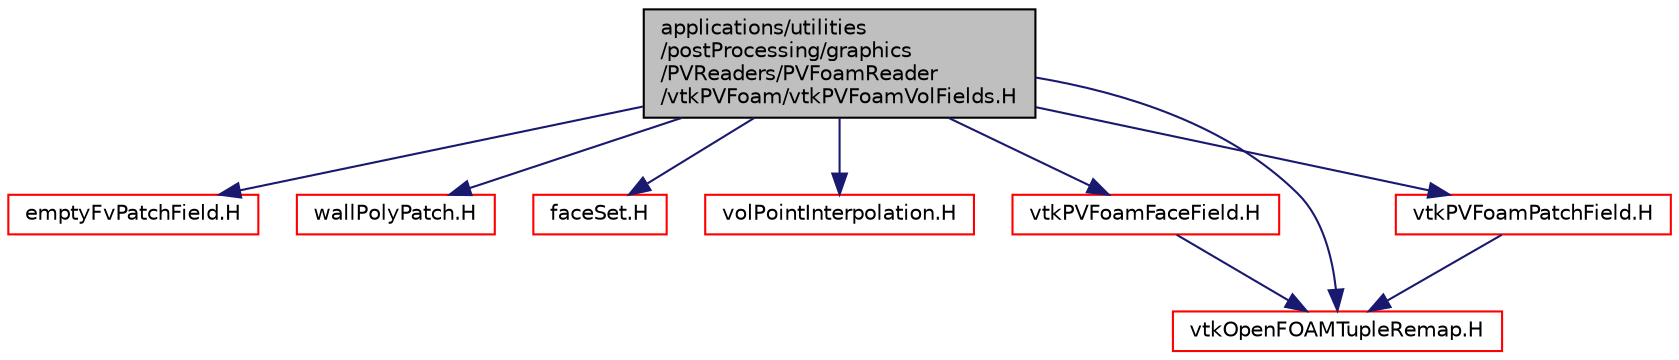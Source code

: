 digraph "applications/utilities/postProcessing/graphics/PVReaders/PVFoamReader/vtkPVFoam/vtkPVFoamVolFields.H"
{
  bgcolor="transparent";
  edge [fontname="Helvetica",fontsize="10",labelfontname="Helvetica",labelfontsize="10"];
  node [fontname="Helvetica",fontsize="10",shape=record];
  Node0 [label="applications/utilities\l/postProcessing/graphics\l/PVReaders/PVFoamReader\l/vtkPVFoam/vtkPVFoamVolFields.H",height=0.2,width=0.4,color="black", fillcolor="grey75", style="filled", fontcolor="black"];
  Node0 -> Node1 [color="midnightblue",fontsize="10",style="solid",fontname="Helvetica"];
  Node1 [label="emptyFvPatchField.H",height=0.2,width=0.4,color="red",URL="$a01751.html"];
  Node0 -> Node207 [color="midnightblue",fontsize="10",style="solid",fontname="Helvetica"];
  Node207 [label="wallPolyPatch.H",height=0.2,width=0.4,color="red",URL="$a12515.html"];
  Node0 -> Node208 [color="midnightblue",fontsize="10",style="solid",fontname="Helvetica"];
  Node208 [label="faceSet.H",height=0.2,width=0.4,color="red",URL="$a08822.html"];
  Node0 -> Node210 [color="midnightblue",fontsize="10",style="solid",fontname="Helvetica"];
  Node210 [label="volPointInterpolation.H",height=0.2,width=0.4,color="red",URL="$a04535.html"];
  Node0 -> Node333 [color="midnightblue",fontsize="10",style="solid",fontname="Helvetica"];
  Node333 [label="vtkPVFoamFaceField.H",height=0.2,width=0.4,color="red",URL="$a19712.html"];
  Node333 -> Node338 [color="midnightblue",fontsize="10",style="solid",fontname="Helvetica"];
  Node338 [label="vtkOpenFOAMTupleRemap.H",height=0.2,width=0.4,color="red",URL="$a41243.html"];
  Node0 -> Node339 [color="midnightblue",fontsize="10",style="solid",fontname="Helvetica"];
  Node339 [label="vtkPVFoamPatchField.H",height=0.2,width=0.4,color="red",URL="$a19736.html"];
  Node339 -> Node338 [color="midnightblue",fontsize="10",style="solid",fontname="Helvetica"];
  Node0 -> Node338 [color="midnightblue",fontsize="10",style="solid",fontname="Helvetica"];
}
